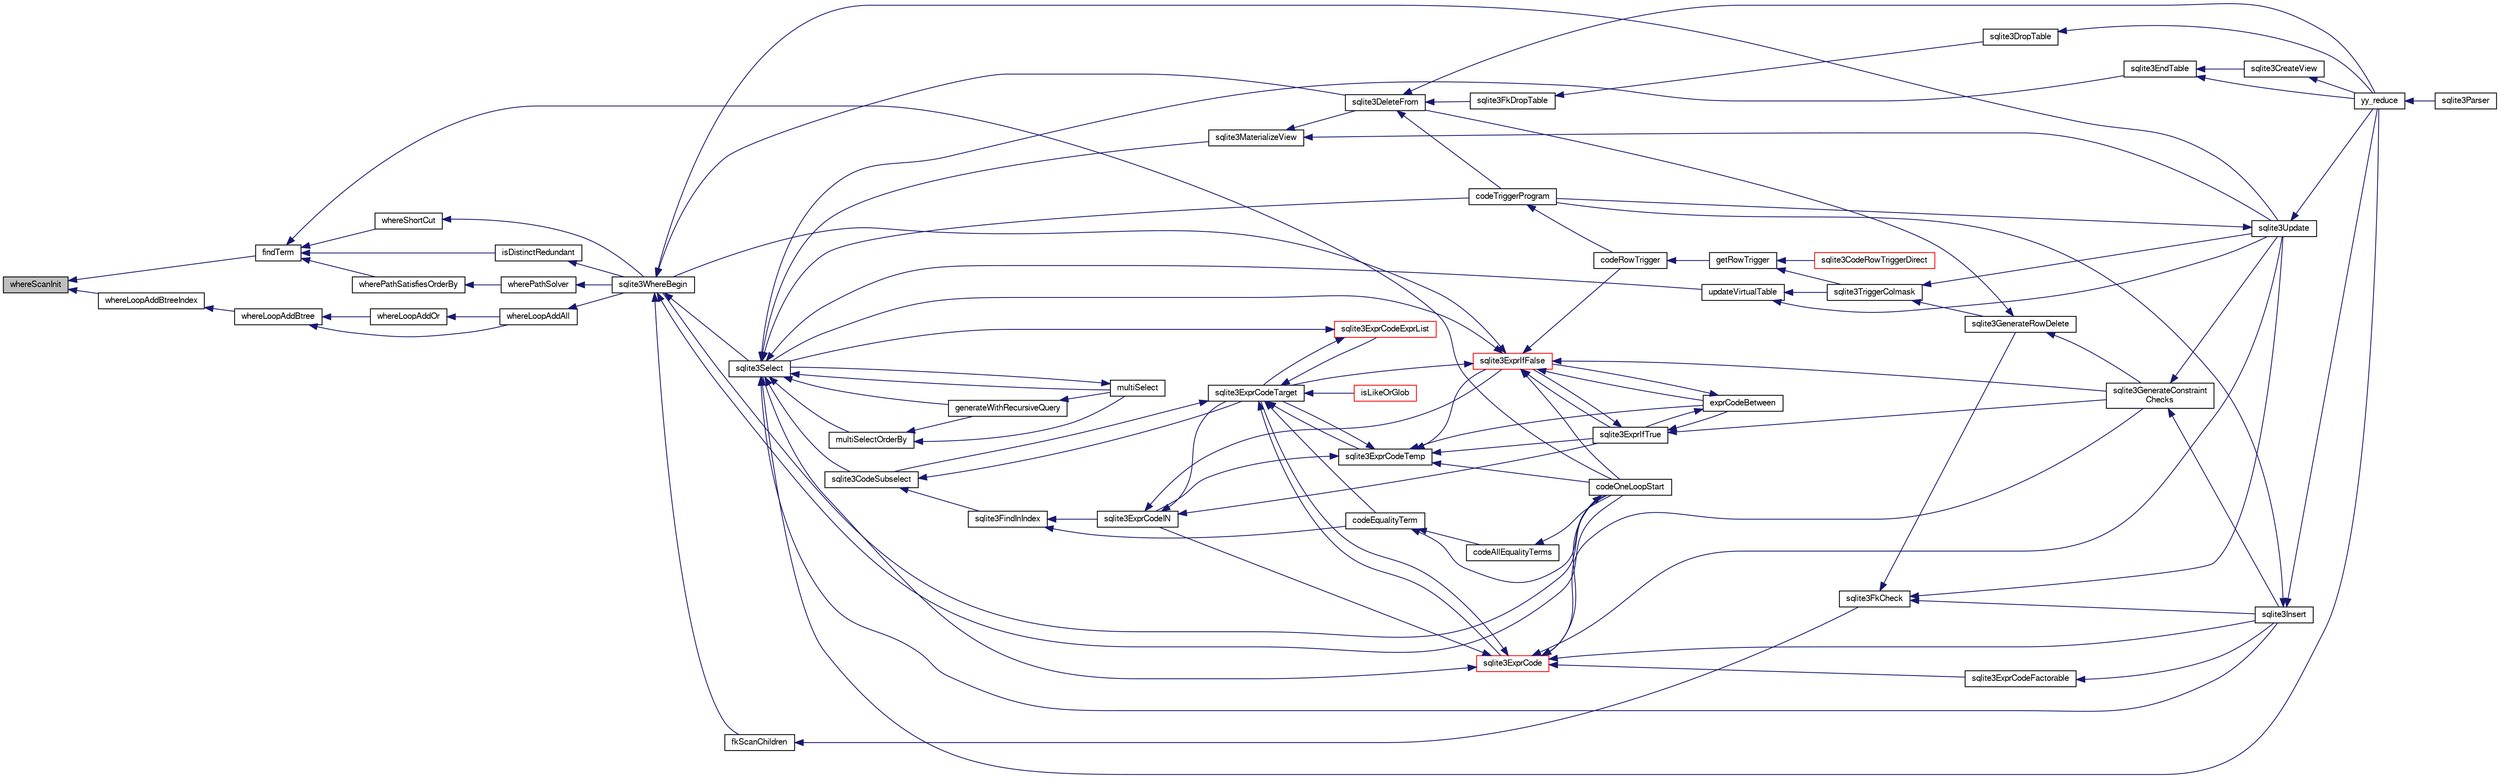 digraph "whereScanInit"
{
  edge [fontname="FreeSans",fontsize="10",labelfontname="FreeSans",labelfontsize="10"];
  node [fontname="FreeSans",fontsize="10",shape=record];
  rankdir="LR";
  Node920393 [label="whereScanInit",height=0.2,width=0.4,color="black", fillcolor="grey75", style="filled", fontcolor="black"];
  Node920393 -> Node920394 [dir="back",color="midnightblue",fontsize="10",style="solid",fontname="FreeSans"];
  Node920394 [label="findTerm",height=0.2,width=0.4,color="black", fillcolor="white", style="filled",URL="$sqlite3_8c.html#af26eb1eed85001fcf29fa189b631ac4b"];
  Node920394 -> Node920395 [dir="back",color="midnightblue",fontsize="10",style="solid",fontname="FreeSans"];
  Node920395 [label="isDistinctRedundant",height=0.2,width=0.4,color="black", fillcolor="white", style="filled",URL="$sqlite3_8c.html#acfc2ade61d376596f173a8f70fea379b"];
  Node920395 -> Node920396 [dir="back",color="midnightblue",fontsize="10",style="solid",fontname="FreeSans"];
  Node920396 [label="sqlite3WhereBegin",height=0.2,width=0.4,color="black", fillcolor="white", style="filled",URL="$sqlite3_8c.html#acad049f5c9a96a8118cffd5e5ce89f7c"];
  Node920396 -> Node920397 [dir="back",color="midnightblue",fontsize="10",style="solid",fontname="FreeSans"];
  Node920397 [label="sqlite3DeleteFrom",height=0.2,width=0.4,color="black", fillcolor="white", style="filled",URL="$sqlite3_8c.html#ab9b4b45349188b49eabb23f94608a091"];
  Node920397 -> Node920398 [dir="back",color="midnightblue",fontsize="10",style="solid",fontname="FreeSans"];
  Node920398 [label="sqlite3FkDropTable",height=0.2,width=0.4,color="black", fillcolor="white", style="filled",URL="$sqlite3_8c.html#a1218c6fc74e89152ceaa4760e82f5ef9"];
  Node920398 -> Node920399 [dir="back",color="midnightblue",fontsize="10",style="solid",fontname="FreeSans"];
  Node920399 [label="sqlite3DropTable",height=0.2,width=0.4,color="black", fillcolor="white", style="filled",URL="$sqlite3_8c.html#a5534f77364b5568783c0e50db3c9defb"];
  Node920399 -> Node920400 [dir="back",color="midnightblue",fontsize="10",style="solid",fontname="FreeSans"];
  Node920400 [label="yy_reduce",height=0.2,width=0.4,color="black", fillcolor="white", style="filled",URL="$sqlite3_8c.html#a7c419a9b25711c666a9a2449ef377f14"];
  Node920400 -> Node920401 [dir="back",color="midnightblue",fontsize="10",style="solid",fontname="FreeSans"];
  Node920401 [label="sqlite3Parser",height=0.2,width=0.4,color="black", fillcolor="white", style="filled",URL="$sqlite3_8c.html#a0327d71a5fabe0b6a343d78a2602e72a"];
  Node920397 -> Node920402 [dir="back",color="midnightblue",fontsize="10",style="solid",fontname="FreeSans"];
  Node920402 [label="codeTriggerProgram",height=0.2,width=0.4,color="black", fillcolor="white", style="filled",URL="$sqlite3_8c.html#a120801f59d9281d201d2ff4b2606836e"];
  Node920402 -> Node920403 [dir="back",color="midnightblue",fontsize="10",style="solid",fontname="FreeSans"];
  Node920403 [label="codeRowTrigger",height=0.2,width=0.4,color="black", fillcolor="white", style="filled",URL="$sqlite3_8c.html#a463cea5aaaf388b560b206570a0022fc"];
  Node920403 -> Node920404 [dir="back",color="midnightblue",fontsize="10",style="solid",fontname="FreeSans"];
  Node920404 [label="getRowTrigger",height=0.2,width=0.4,color="black", fillcolor="white", style="filled",URL="$sqlite3_8c.html#a69626ef20b540d1a2b19cf56f3f45689"];
  Node920404 -> Node920405 [dir="back",color="midnightblue",fontsize="10",style="solid",fontname="FreeSans"];
  Node920405 [label="sqlite3CodeRowTriggerDirect",height=0.2,width=0.4,color="red", fillcolor="white", style="filled",URL="$sqlite3_8c.html#ad92829f9001bcf89a0299dad5a48acd4"];
  Node920404 -> Node920412 [dir="back",color="midnightblue",fontsize="10",style="solid",fontname="FreeSans"];
  Node920412 [label="sqlite3TriggerColmask",height=0.2,width=0.4,color="black", fillcolor="white", style="filled",URL="$sqlite3_8c.html#acace8e99e37ae5e84ea03c65e820c540"];
  Node920412 -> Node920407 [dir="back",color="midnightblue",fontsize="10",style="solid",fontname="FreeSans"];
  Node920407 [label="sqlite3GenerateRowDelete",height=0.2,width=0.4,color="black", fillcolor="white", style="filled",URL="$sqlite3_8c.html#a2c76cbf3027fc18fdbb8cb4cd96b77d9"];
  Node920407 -> Node920397 [dir="back",color="midnightblue",fontsize="10",style="solid",fontname="FreeSans"];
  Node920407 -> Node920408 [dir="back",color="midnightblue",fontsize="10",style="solid",fontname="FreeSans"];
  Node920408 [label="sqlite3GenerateConstraint\lChecks",height=0.2,width=0.4,color="black", fillcolor="white", style="filled",URL="$sqlite3_8c.html#aef639c1e6a0c0a67ca6e7690ad931bd2"];
  Node920408 -> Node920409 [dir="back",color="midnightblue",fontsize="10",style="solid",fontname="FreeSans"];
  Node920409 [label="sqlite3Insert",height=0.2,width=0.4,color="black", fillcolor="white", style="filled",URL="$sqlite3_8c.html#a5b17c9c2000bae6bdff8e6be48d7dc2b"];
  Node920409 -> Node920402 [dir="back",color="midnightblue",fontsize="10",style="solid",fontname="FreeSans"];
  Node920409 -> Node920400 [dir="back",color="midnightblue",fontsize="10",style="solid",fontname="FreeSans"];
  Node920408 -> Node920410 [dir="back",color="midnightblue",fontsize="10",style="solid",fontname="FreeSans"];
  Node920410 [label="sqlite3Update",height=0.2,width=0.4,color="black", fillcolor="white", style="filled",URL="$sqlite3_8c.html#ac5aa67c46e8cc8174566fabe6809fafa"];
  Node920410 -> Node920402 [dir="back",color="midnightblue",fontsize="10",style="solid",fontname="FreeSans"];
  Node920410 -> Node920400 [dir="back",color="midnightblue",fontsize="10",style="solid",fontname="FreeSans"];
  Node920412 -> Node920410 [dir="back",color="midnightblue",fontsize="10",style="solid",fontname="FreeSans"];
  Node920397 -> Node920400 [dir="back",color="midnightblue",fontsize="10",style="solid",fontname="FreeSans"];
  Node920396 -> Node920413 [dir="back",color="midnightblue",fontsize="10",style="solid",fontname="FreeSans"];
  Node920413 [label="fkScanChildren",height=0.2,width=0.4,color="black", fillcolor="white", style="filled",URL="$sqlite3_8c.html#a67c9dcb484336b3155e7a82a037d4691"];
  Node920413 -> Node920414 [dir="back",color="midnightblue",fontsize="10",style="solid",fontname="FreeSans"];
  Node920414 [label="sqlite3FkCheck",height=0.2,width=0.4,color="black", fillcolor="white", style="filled",URL="$sqlite3_8c.html#aa38fb76c7d6f48f19772877a41703b92"];
  Node920414 -> Node920407 [dir="back",color="midnightblue",fontsize="10",style="solid",fontname="FreeSans"];
  Node920414 -> Node920409 [dir="back",color="midnightblue",fontsize="10",style="solid",fontname="FreeSans"];
  Node920414 -> Node920410 [dir="back",color="midnightblue",fontsize="10",style="solid",fontname="FreeSans"];
  Node920396 -> Node920415 [dir="back",color="midnightblue",fontsize="10",style="solid",fontname="FreeSans"];
  Node920415 [label="sqlite3Select",height=0.2,width=0.4,color="black", fillcolor="white", style="filled",URL="$sqlite3_8c.html#a2465ee8c956209ba4b272477b7c21a45"];
  Node920415 -> Node920416 [dir="back",color="midnightblue",fontsize="10",style="solid",fontname="FreeSans"];
  Node920416 [label="sqlite3CodeSubselect",height=0.2,width=0.4,color="black", fillcolor="white", style="filled",URL="$sqlite3_8c.html#aa69b46d2204a1d1b110107a1be12ee0c"];
  Node920416 -> Node920417 [dir="back",color="midnightblue",fontsize="10",style="solid",fontname="FreeSans"];
  Node920417 [label="sqlite3FindInIndex",height=0.2,width=0.4,color="black", fillcolor="white", style="filled",URL="$sqlite3_8c.html#af7d8c56ab0231f44bb5f87b3fafeffb2"];
  Node920417 -> Node920418 [dir="back",color="midnightblue",fontsize="10",style="solid",fontname="FreeSans"];
  Node920418 [label="sqlite3ExprCodeIN",height=0.2,width=0.4,color="black", fillcolor="white", style="filled",URL="$sqlite3_8c.html#ad9cf4f5b5ffb90c24a4a0900c8626193"];
  Node920418 -> Node920419 [dir="back",color="midnightblue",fontsize="10",style="solid",fontname="FreeSans"];
  Node920419 [label="sqlite3ExprCodeTarget",height=0.2,width=0.4,color="black", fillcolor="white", style="filled",URL="$sqlite3_8c.html#a4f308397a0a3ed299ed31aaa1ae2a293"];
  Node920419 -> Node920416 [dir="back",color="midnightblue",fontsize="10",style="solid",fontname="FreeSans"];
  Node920419 -> Node920420 [dir="back",color="midnightblue",fontsize="10",style="solid",fontname="FreeSans"];
  Node920420 [label="sqlite3ExprCodeTemp",height=0.2,width=0.4,color="black", fillcolor="white", style="filled",URL="$sqlite3_8c.html#a3bc5c1ccb3c5851847e2aeb4a84ae1fc"];
  Node920420 -> Node920418 [dir="back",color="midnightblue",fontsize="10",style="solid",fontname="FreeSans"];
  Node920420 -> Node920419 [dir="back",color="midnightblue",fontsize="10",style="solid",fontname="FreeSans"];
  Node920420 -> Node920421 [dir="back",color="midnightblue",fontsize="10",style="solid",fontname="FreeSans"];
  Node920421 [label="exprCodeBetween",height=0.2,width=0.4,color="black", fillcolor="white", style="filled",URL="$sqlite3_8c.html#abd053493214542bca8f406f42145d173"];
  Node920421 -> Node920422 [dir="back",color="midnightblue",fontsize="10",style="solid",fontname="FreeSans"];
  Node920422 [label="sqlite3ExprIfTrue",height=0.2,width=0.4,color="black", fillcolor="white", style="filled",URL="$sqlite3_8c.html#ad93a55237c23e1b743ab1f59df1a1444"];
  Node920422 -> Node920421 [dir="back",color="midnightblue",fontsize="10",style="solid",fontname="FreeSans"];
  Node920422 -> Node920423 [dir="back",color="midnightblue",fontsize="10",style="solid",fontname="FreeSans"];
  Node920423 [label="sqlite3ExprIfFalse",height=0.2,width=0.4,color="red", fillcolor="white", style="filled",URL="$sqlite3_8c.html#af97ecccb5d56e321e118414b08f65b71"];
  Node920423 -> Node920419 [dir="back",color="midnightblue",fontsize="10",style="solid",fontname="FreeSans"];
  Node920423 -> Node920421 [dir="back",color="midnightblue",fontsize="10",style="solid",fontname="FreeSans"];
  Node920423 -> Node920422 [dir="back",color="midnightblue",fontsize="10",style="solid",fontname="FreeSans"];
  Node920423 -> Node920408 [dir="back",color="midnightblue",fontsize="10",style="solid",fontname="FreeSans"];
  Node920423 -> Node920415 [dir="back",color="midnightblue",fontsize="10",style="solid",fontname="FreeSans"];
  Node920423 -> Node920403 [dir="back",color="midnightblue",fontsize="10",style="solid",fontname="FreeSans"];
  Node920423 -> Node920437 [dir="back",color="midnightblue",fontsize="10",style="solid",fontname="FreeSans"];
  Node920437 [label="codeOneLoopStart",height=0.2,width=0.4,color="black", fillcolor="white", style="filled",URL="$sqlite3_8c.html#aa868875120b151c169cc79139ed6e008"];
  Node920437 -> Node920396 [dir="back",color="midnightblue",fontsize="10",style="solid",fontname="FreeSans"];
  Node920423 -> Node920396 [dir="back",color="midnightblue",fontsize="10",style="solid",fontname="FreeSans"];
  Node920422 -> Node920408 [dir="back",color="midnightblue",fontsize="10",style="solid",fontname="FreeSans"];
  Node920421 -> Node920423 [dir="back",color="midnightblue",fontsize="10",style="solid",fontname="FreeSans"];
  Node920420 -> Node920422 [dir="back",color="midnightblue",fontsize="10",style="solid",fontname="FreeSans"];
  Node920420 -> Node920423 [dir="back",color="midnightblue",fontsize="10",style="solid",fontname="FreeSans"];
  Node920420 -> Node920437 [dir="back",color="midnightblue",fontsize="10",style="solid",fontname="FreeSans"];
  Node920419 -> Node920438 [dir="back",color="midnightblue",fontsize="10",style="solid",fontname="FreeSans"];
  Node920438 [label="sqlite3ExprCode",height=0.2,width=0.4,color="red", fillcolor="white", style="filled",URL="$sqlite3_8c.html#a75f270fb0b111b86924cca4ea507b417"];
  Node920438 -> Node920418 [dir="back",color="midnightblue",fontsize="10",style="solid",fontname="FreeSans"];
  Node920438 -> Node920419 [dir="back",color="midnightblue",fontsize="10",style="solid",fontname="FreeSans"];
  Node920438 -> Node920439 [dir="back",color="midnightblue",fontsize="10",style="solid",fontname="FreeSans"];
  Node920439 [label="sqlite3ExprCodeFactorable",height=0.2,width=0.4,color="black", fillcolor="white", style="filled",URL="$sqlite3_8c.html#a843f7fd58eec5a683c1fd8435fcd1e84"];
  Node920439 -> Node920409 [dir="back",color="midnightblue",fontsize="10",style="solid",fontname="FreeSans"];
  Node920438 -> Node920409 [dir="back",color="midnightblue",fontsize="10",style="solid",fontname="FreeSans"];
  Node920438 -> Node920408 [dir="back",color="midnightblue",fontsize="10",style="solid",fontname="FreeSans"];
  Node920438 -> Node920415 [dir="back",color="midnightblue",fontsize="10",style="solid",fontname="FreeSans"];
  Node920438 -> Node920410 [dir="back",color="midnightblue",fontsize="10",style="solid",fontname="FreeSans"];
  Node920438 -> Node920437 [dir="back",color="midnightblue",fontsize="10",style="solid",fontname="FreeSans"];
  Node920419 -> Node920450 [dir="back",color="midnightblue",fontsize="10",style="solid",fontname="FreeSans"];
  Node920450 [label="sqlite3ExprCodeExprList",height=0.2,width=0.4,color="red", fillcolor="white", style="filled",URL="$sqlite3_8c.html#a05b2b3dc3de7565de24eb3a2ff4e9566"];
  Node920450 -> Node920419 [dir="back",color="midnightblue",fontsize="10",style="solid",fontname="FreeSans"];
  Node920450 -> Node920415 [dir="back",color="midnightblue",fontsize="10",style="solid",fontname="FreeSans"];
  Node920419 -> Node920453 [dir="back",color="midnightblue",fontsize="10",style="solid",fontname="FreeSans"];
  Node920453 [label="isLikeOrGlob",height=0.2,width=0.4,color="red", fillcolor="white", style="filled",URL="$sqlite3_8c.html#a6c38e495198bf8976f68d1a6ebd74a50"];
  Node920419 -> Node920457 [dir="back",color="midnightblue",fontsize="10",style="solid",fontname="FreeSans"];
  Node920457 [label="codeEqualityTerm",height=0.2,width=0.4,color="black", fillcolor="white", style="filled",URL="$sqlite3_8c.html#ad88a57073f031452c9843e97f15acc47"];
  Node920457 -> Node920458 [dir="back",color="midnightblue",fontsize="10",style="solid",fontname="FreeSans"];
  Node920458 [label="codeAllEqualityTerms",height=0.2,width=0.4,color="black", fillcolor="white", style="filled",URL="$sqlite3_8c.html#a3095598b812500a4efe41bf17cd49381"];
  Node920458 -> Node920437 [dir="back",color="midnightblue",fontsize="10",style="solid",fontname="FreeSans"];
  Node920457 -> Node920437 [dir="back",color="midnightblue",fontsize="10",style="solid",fontname="FreeSans"];
  Node920418 -> Node920422 [dir="back",color="midnightblue",fontsize="10",style="solid",fontname="FreeSans"];
  Node920418 -> Node920423 [dir="back",color="midnightblue",fontsize="10",style="solid",fontname="FreeSans"];
  Node920417 -> Node920457 [dir="back",color="midnightblue",fontsize="10",style="solid",fontname="FreeSans"];
  Node920416 -> Node920419 [dir="back",color="midnightblue",fontsize="10",style="solid",fontname="FreeSans"];
  Node920415 -> Node920429 [dir="back",color="midnightblue",fontsize="10",style="solid",fontname="FreeSans"];
  Node920429 [label="sqlite3EndTable",height=0.2,width=0.4,color="black", fillcolor="white", style="filled",URL="$sqlite3_8c.html#a7b5f2c66c0f0b6f819d970ca389768b0"];
  Node920429 -> Node920430 [dir="back",color="midnightblue",fontsize="10",style="solid",fontname="FreeSans"];
  Node920430 [label="sqlite3CreateView",height=0.2,width=0.4,color="black", fillcolor="white", style="filled",URL="$sqlite3_8c.html#a9d85cb00ff71dee5cd9a019503a6982e"];
  Node920430 -> Node920400 [dir="back",color="midnightblue",fontsize="10",style="solid",fontname="FreeSans"];
  Node920429 -> Node920400 [dir="back",color="midnightblue",fontsize="10",style="solid",fontname="FreeSans"];
  Node920415 -> Node920459 [dir="back",color="midnightblue",fontsize="10",style="solid",fontname="FreeSans"];
  Node920459 [label="sqlite3MaterializeView",height=0.2,width=0.4,color="black", fillcolor="white", style="filled",URL="$sqlite3_8c.html#a4557984b0b75f998fb0c3f231c9b1def"];
  Node920459 -> Node920397 [dir="back",color="midnightblue",fontsize="10",style="solid",fontname="FreeSans"];
  Node920459 -> Node920410 [dir="back",color="midnightblue",fontsize="10",style="solid",fontname="FreeSans"];
  Node920415 -> Node920409 [dir="back",color="midnightblue",fontsize="10",style="solid",fontname="FreeSans"];
  Node920415 -> Node920446 [dir="back",color="midnightblue",fontsize="10",style="solid",fontname="FreeSans"];
  Node920446 [label="generateWithRecursiveQuery",height=0.2,width=0.4,color="black", fillcolor="white", style="filled",URL="$sqlite3_8c.html#ade2c3663fa9c3b9676507984b9483942"];
  Node920446 -> Node920447 [dir="back",color="midnightblue",fontsize="10",style="solid",fontname="FreeSans"];
  Node920447 [label="multiSelect",height=0.2,width=0.4,color="black", fillcolor="white", style="filled",URL="$sqlite3_8c.html#a6456c61f3d9b2389738753cedfa24fa7"];
  Node920447 -> Node920415 [dir="back",color="midnightblue",fontsize="10",style="solid",fontname="FreeSans"];
  Node920415 -> Node920447 [dir="back",color="midnightblue",fontsize="10",style="solid",fontname="FreeSans"];
  Node920415 -> Node920448 [dir="back",color="midnightblue",fontsize="10",style="solid",fontname="FreeSans"];
  Node920448 [label="multiSelectOrderBy",height=0.2,width=0.4,color="black", fillcolor="white", style="filled",URL="$sqlite3_8c.html#afcdb8488c6f4dfdadaf9f04bca35b808"];
  Node920448 -> Node920446 [dir="back",color="midnightblue",fontsize="10",style="solid",fontname="FreeSans"];
  Node920448 -> Node920447 [dir="back",color="midnightblue",fontsize="10",style="solid",fontname="FreeSans"];
  Node920415 -> Node920402 [dir="back",color="midnightblue",fontsize="10",style="solid",fontname="FreeSans"];
  Node920415 -> Node920460 [dir="back",color="midnightblue",fontsize="10",style="solid",fontname="FreeSans"];
  Node920460 [label="updateVirtualTable",height=0.2,width=0.4,color="black", fillcolor="white", style="filled",URL="$sqlite3_8c.html#a740220531db9293c39a2cdd7da3f74e1"];
  Node920460 -> Node920412 [dir="back",color="midnightblue",fontsize="10",style="solid",fontname="FreeSans"];
  Node920460 -> Node920410 [dir="back",color="midnightblue",fontsize="10",style="solid",fontname="FreeSans"];
  Node920415 -> Node920400 [dir="back",color="midnightblue",fontsize="10",style="solid",fontname="FreeSans"];
  Node920396 -> Node920410 [dir="back",color="midnightblue",fontsize="10",style="solid",fontname="FreeSans"];
  Node920396 -> Node920437 [dir="back",color="midnightblue",fontsize="10",style="solid",fontname="FreeSans"];
  Node920394 -> Node920437 [dir="back",color="midnightblue",fontsize="10",style="solid",fontname="FreeSans"];
  Node920394 -> Node920461 [dir="back",color="midnightblue",fontsize="10",style="solid",fontname="FreeSans"];
  Node920461 [label="wherePathSatisfiesOrderBy",height=0.2,width=0.4,color="black", fillcolor="white", style="filled",URL="$sqlite3_8c.html#a0d0fdea0c17942906bcb742c15cf8861"];
  Node920461 -> Node920462 [dir="back",color="midnightblue",fontsize="10",style="solid",fontname="FreeSans"];
  Node920462 [label="wherePathSolver",height=0.2,width=0.4,color="black", fillcolor="white", style="filled",URL="$sqlite3_8c.html#aebc15a04540468c220b31d00e9b29fe6"];
  Node920462 -> Node920396 [dir="back",color="midnightblue",fontsize="10",style="solid",fontname="FreeSans"];
  Node920394 -> Node920463 [dir="back",color="midnightblue",fontsize="10",style="solid",fontname="FreeSans"];
  Node920463 [label="whereShortCut",height=0.2,width=0.4,color="black", fillcolor="white", style="filled",URL="$sqlite3_8c.html#ae1e6727024b08b6596d4d28882587b86"];
  Node920463 -> Node920396 [dir="back",color="midnightblue",fontsize="10",style="solid",fontname="FreeSans"];
  Node920393 -> Node920464 [dir="back",color="midnightblue",fontsize="10",style="solid",fontname="FreeSans"];
  Node920464 [label="whereLoopAddBtreeIndex",height=0.2,width=0.4,color="black", fillcolor="white", style="filled",URL="$sqlite3_8c.html#abde05643b060182010b7eb8098125a05"];
  Node920464 -> Node920465 [dir="back",color="midnightblue",fontsize="10",style="solid",fontname="FreeSans"];
  Node920465 [label="whereLoopAddBtree",height=0.2,width=0.4,color="black", fillcolor="white", style="filled",URL="$sqlite3_8c.html#aefe415538d2f9e200227977d2edaab3b"];
  Node920465 -> Node920466 [dir="back",color="midnightblue",fontsize="10",style="solid",fontname="FreeSans"];
  Node920466 [label="whereLoopAddOr",height=0.2,width=0.4,color="black", fillcolor="white", style="filled",URL="$sqlite3_8c.html#a97235f1da77b1e3f85d7132c9229234c"];
  Node920466 -> Node920467 [dir="back",color="midnightblue",fontsize="10",style="solid",fontname="FreeSans"];
  Node920467 [label="whereLoopAddAll",height=0.2,width=0.4,color="black", fillcolor="white", style="filled",URL="$sqlite3_8c.html#a861eb511463c5b852550018fee710f53"];
  Node920467 -> Node920396 [dir="back",color="midnightblue",fontsize="10",style="solid",fontname="FreeSans"];
  Node920465 -> Node920467 [dir="back",color="midnightblue",fontsize="10",style="solid",fontname="FreeSans"];
}
